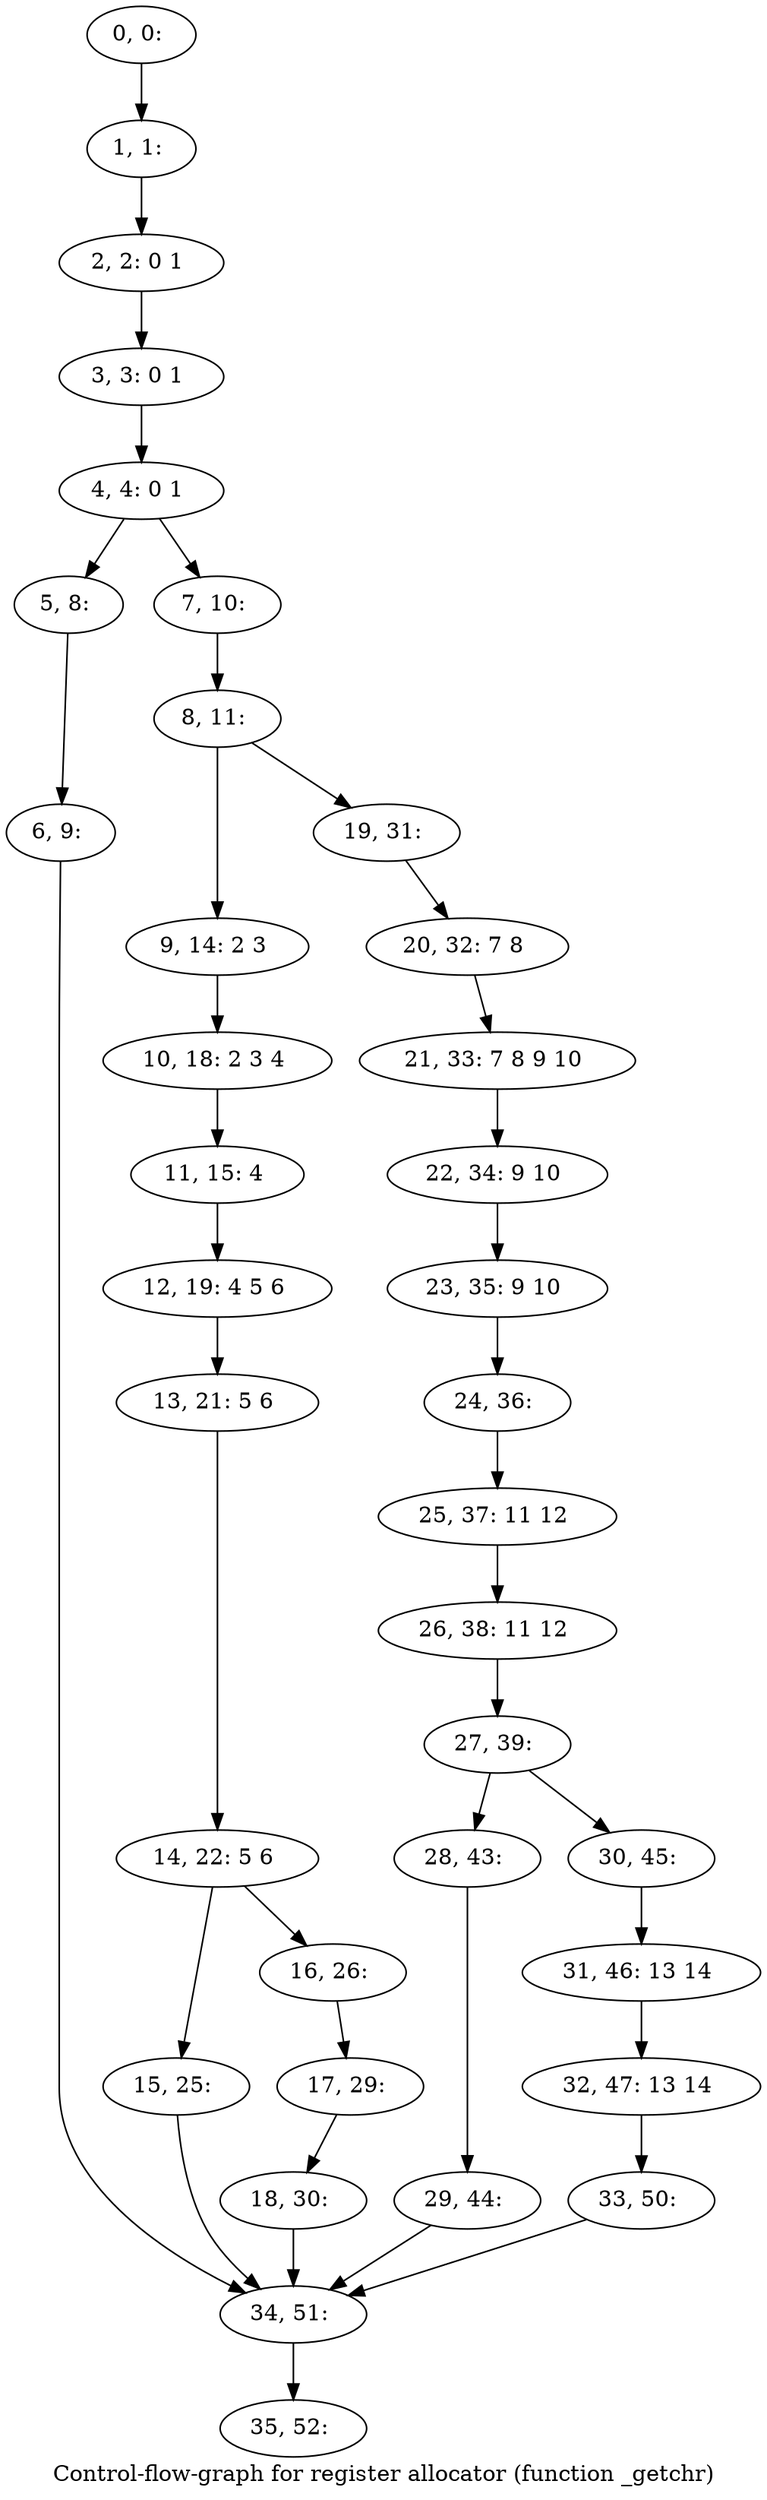 digraph G {
graph [label="Control-flow-graph for register allocator (function _getchr)"]
0[label="0, 0: "];
1[label="1, 1: "];
2[label="2, 2: 0 1 "];
3[label="3, 3: 0 1 "];
4[label="4, 4: 0 1 "];
5[label="5, 8: "];
6[label="6, 9: "];
7[label="7, 10: "];
8[label="8, 11: "];
9[label="9, 14: 2 3 "];
10[label="10, 18: 2 3 4 "];
11[label="11, 15: 4 "];
12[label="12, 19: 4 5 6 "];
13[label="13, 21: 5 6 "];
14[label="14, 22: 5 6 "];
15[label="15, 25: "];
16[label="16, 26: "];
17[label="17, 29: "];
18[label="18, 30: "];
19[label="19, 31: "];
20[label="20, 32: 7 8 "];
21[label="21, 33: 7 8 9 10 "];
22[label="22, 34: 9 10 "];
23[label="23, 35: 9 10 "];
24[label="24, 36: "];
25[label="25, 37: 11 12 "];
26[label="26, 38: 11 12 "];
27[label="27, 39: "];
28[label="28, 43: "];
29[label="29, 44: "];
30[label="30, 45: "];
31[label="31, 46: 13 14 "];
32[label="32, 47: 13 14 "];
33[label="33, 50: "];
34[label="34, 51: "];
35[label="35, 52: "];
0->1 ;
1->2 ;
2->3 ;
3->4 ;
4->5 ;
4->7 ;
5->6 ;
6->34 ;
7->8 ;
8->9 ;
8->19 ;
9->10 ;
10->11 ;
11->12 ;
12->13 ;
13->14 ;
14->15 ;
14->16 ;
15->34 ;
16->17 ;
17->18 ;
18->34 ;
19->20 ;
20->21 ;
21->22 ;
22->23 ;
23->24 ;
24->25 ;
25->26 ;
26->27 ;
27->28 ;
27->30 ;
28->29 ;
29->34 ;
30->31 ;
31->32 ;
32->33 ;
33->34 ;
34->35 ;
}
